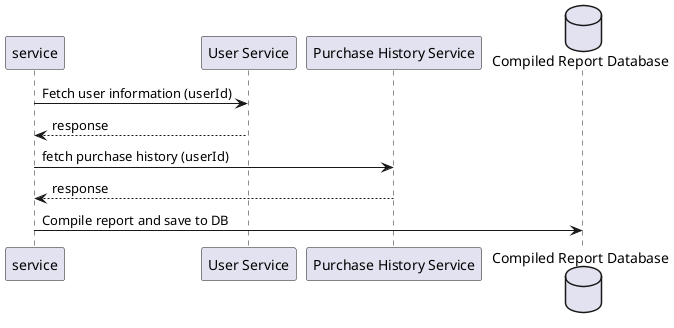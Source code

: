 @startuml


service -> "User Service" : Fetch user information (userId)
service <-- "User Service" : response

service -> "Purchase History Service" : fetch purchase history (userId)
service <-- "Purchase History Service" : response

Database db as "Compiled Report Database"
service -> db : Compile report and save to DB


@enduml